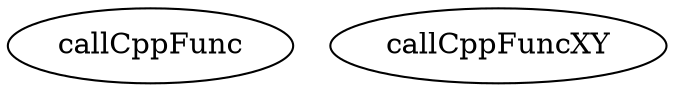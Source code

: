 /* Created by mdot for Matlab */
digraph m2html {

  callCppFunc [URL="callCppFunc.html"];
  callCppFuncXY [URL="callCppFuncXY.html"];
}